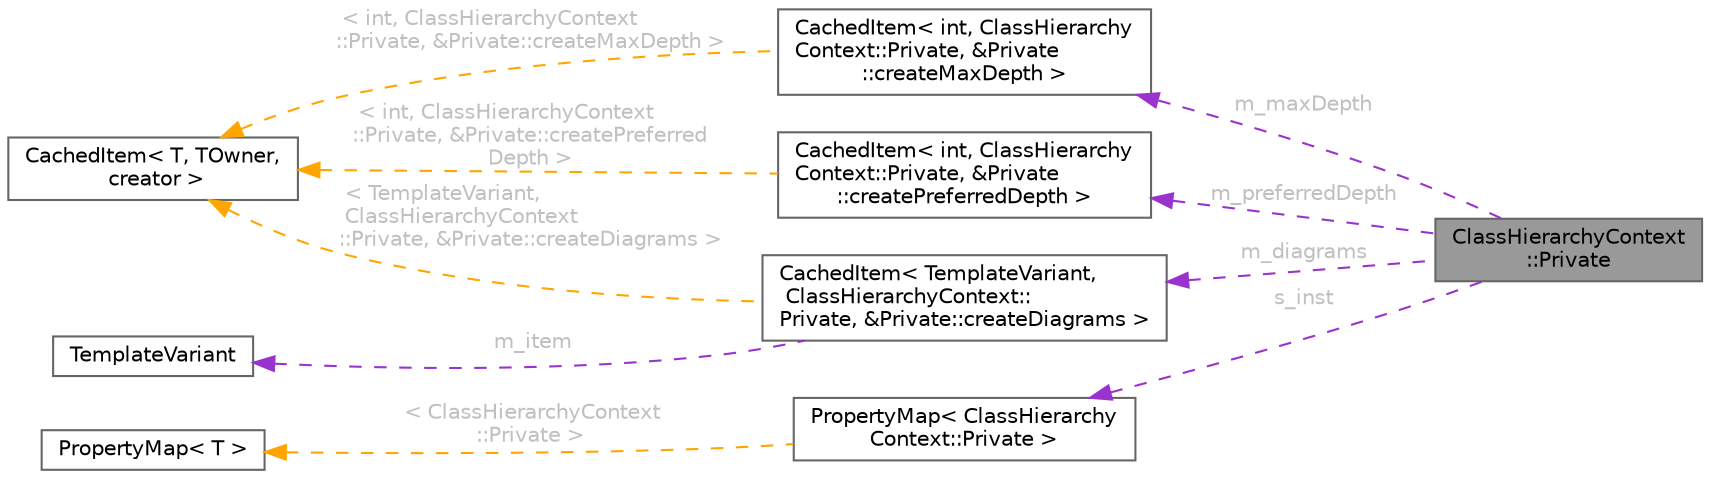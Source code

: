 digraph "ClassHierarchyContext::Private"
{
 // INTERACTIVE_SVG=YES
 // LATEX_PDF_SIZE
  bgcolor="transparent";
  edge [fontname=Helvetica,fontsize=10,labelfontname=Helvetica,labelfontsize=10];
  node [fontname=Helvetica,fontsize=10,shape=box,height=0.2,width=0.4];
  rankdir="LR";
  Node1 [id="Node000001",label="ClassHierarchyContext\l::Private",height=0.2,width=0.4,color="gray40", fillcolor="grey60", style="filled", fontcolor="black"];
  Node2 -> Node1 [id="edge1_Node000001_Node000002",dir="back",color="darkorchid3",style="dashed",label=" m_maxDepth",fontcolor="grey" ];
  Node2 [id="Node000002",label="CachedItem\< int, ClassHierarchy\lContext::Private, &Private\l::createMaxDepth \>",height=0.2,width=0.4,color="gray40", fillcolor="white", style="filled",URL="$d7/dc1/class_cached_item.html",tooltip=" "];
  Node3 -> Node2 [id="edge2_Node000002_Node000003",dir="back",color="orange",style="dashed",label=" \< int, ClassHierarchyContext\l::Private, &Private::createMaxDepth \>",fontcolor="grey" ];
  Node3 [id="Node000003",label="CachedItem\< T, TOwner,\l creator \>",height=0.2,width=0.4,color="gray40", fillcolor="white", style="filled",URL="$d7/dc1/class_cached_item.html",tooltip="Wrapper for data that needs to be cached."];
  Node4 -> Node1 [id="edge3_Node000001_Node000004",dir="back",color="darkorchid3",style="dashed",label=" m_preferredDepth",fontcolor="grey" ];
  Node4 [id="Node000004",label="CachedItem\< int, ClassHierarchy\lContext::Private, &Private\l::createPreferredDepth \>",height=0.2,width=0.4,color="gray40", fillcolor="white", style="filled",URL="$d7/dc1/class_cached_item.html",tooltip=" "];
  Node3 -> Node4 [id="edge4_Node000004_Node000003",dir="back",color="orange",style="dashed",label=" \< int, ClassHierarchyContext\l::Private, &Private::createPreferred\lDepth \>",fontcolor="grey" ];
  Node5 -> Node1 [id="edge5_Node000001_Node000005",dir="back",color="darkorchid3",style="dashed",label=" m_diagrams",fontcolor="grey" ];
  Node5 [id="Node000005",label="CachedItem\< TemplateVariant,\l ClassHierarchyContext::\lPrivate, &Private::createDiagrams \>",height=0.2,width=0.4,color="gray40", fillcolor="white", style="filled",URL="$d7/dc1/class_cached_item.html",tooltip=" "];
  Node6 -> Node5 [id="edge6_Node000005_Node000006",dir="back",color="darkorchid3",style="dashed",label=" m_item",fontcolor="grey" ];
  Node6 [id="Node000006",label="TemplateVariant",height=0.2,width=0.4,color="gray40", fillcolor="white", style="filled",URL="$d1/dba/class_template_variant.html",tooltip="Variant type which can hold one value of a fixed set of types."];
  Node3 -> Node5 [id="edge7_Node000005_Node000003",dir="back",color="orange",style="dashed",label=" \< TemplateVariant,\l ClassHierarchyContext\l::Private, &Private::createDiagrams \>",fontcolor="grey" ];
  Node7 -> Node1 [id="edge8_Node000001_Node000007",dir="back",color="darkorchid3",style="dashed",label=" s_inst",fontcolor="grey" ];
  Node7 [id="Node000007",label="PropertyMap\< ClassHierarchy\lContext::Private \>",height=0.2,width=0.4,color="gray40", fillcolor="white", style="filled",URL="$d5/dbf/class_property_map.html",tooltip=" "];
  Node8 -> Node7 [id="edge9_Node000007_Node000008",dir="back",color="orange",style="dashed",label=" \< ClassHierarchyContext\l::Private \>",fontcolor="grey" ];
  Node8 [id="Node000008",label="PropertyMap\< T \>",height=0.2,width=0.4,color="gray40", fillcolor="white", style="filled",URL="$d5/dbf/class_property_map.html",tooltip="Class representing a mapping of properties and the corresponding getter function."];
}
